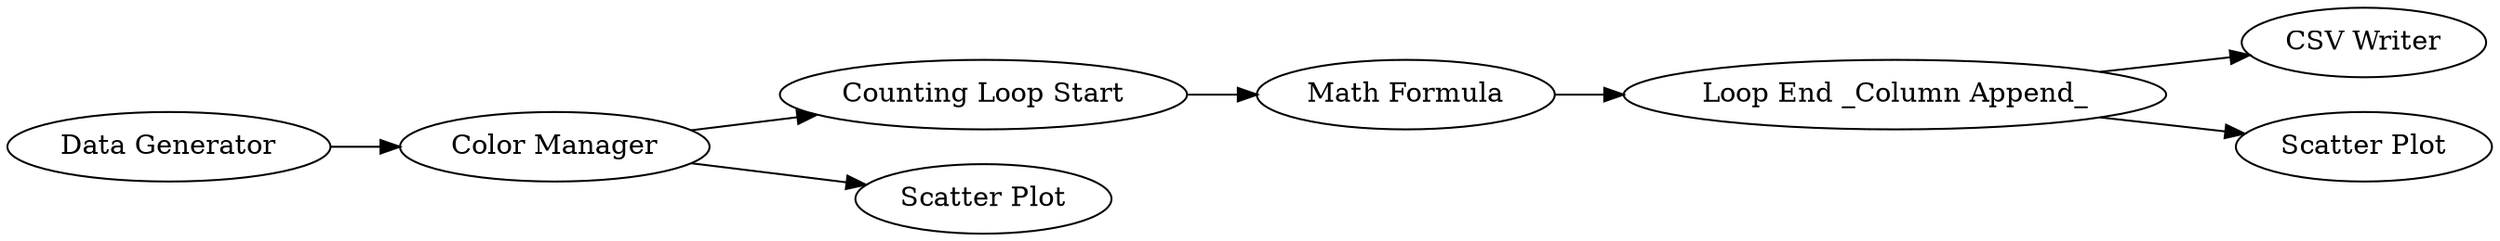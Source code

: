 digraph {
	"7414427223004066157_36" [label="CSV Writer"]
	"7414427223004066157_38" [label="Counting Loop Start"]
	"7414427223004066157_35" [label="Loop End _Column Append_"]
	"7414427223004066157_40" [label="Scatter Plot"]
	"7414427223004066157_39" [label="Scatter Plot"]
	"7414427223004066157_37" [label="Math Formula"]
	"7414427223004066157_26" [label="Color Manager"]
	"7414427223004066157_23" [label="Data Generator"]
	"7414427223004066157_38" -> "7414427223004066157_37"
	"7414427223004066157_26" -> "7414427223004066157_40"
	"7414427223004066157_26" -> "7414427223004066157_38"
	"7414427223004066157_37" -> "7414427223004066157_35"
	"7414427223004066157_35" -> "7414427223004066157_36"
	"7414427223004066157_35" -> "7414427223004066157_39"
	"7414427223004066157_23" -> "7414427223004066157_26"
	rankdir=LR
}
